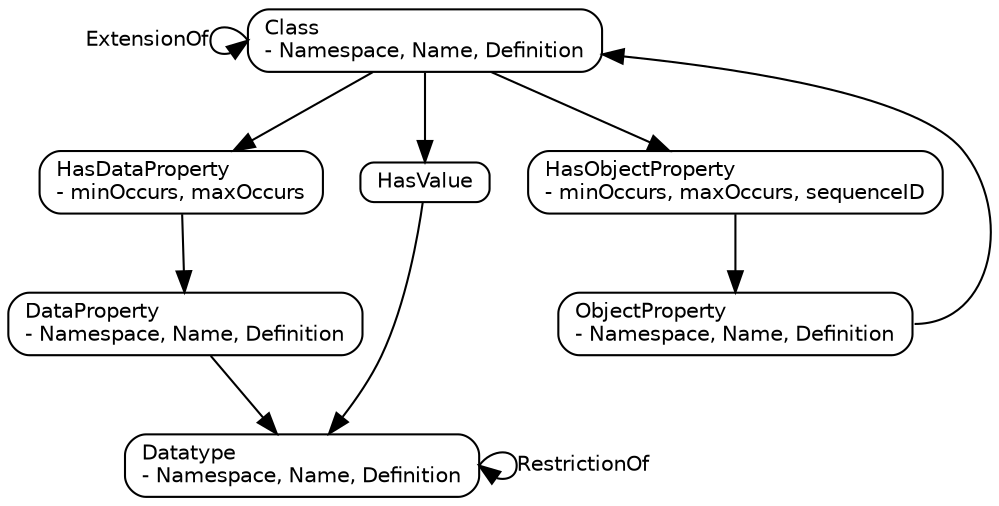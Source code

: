 digraph G {
  edge [fontname = "Helvetica", fontsize = 10, dir = forward];
  node [fontname = "Helvetica", fontsize = 10, width = 0, height = 0, label="\N\l"];
  rankdir = TB;

  node [shape=Mrecord];
  
  Class [label="\N\l- Namespace, Name, Definition\l", rank = 1];
  Class:w -> Class:w [label="ExtensionOf"];
  Class -> { HasDataProperty HasObjectProperty HasValue };
  
  ObjectProperty [label="\N\l- Namespace, Name, Definition\l"];
  ObjectProperty:e -> Class [weight=0];

  { rank = same; 
  HasValue;
  HasObjectProperty [label="\N\l- minOccurs, maxOccurs, sequenceID\l"];
  HasDataProperty [label="\N\l- minOccurs, maxOccurs\l"];
  }
  HasValue -> Datatype;

  HasObjectProperty -> ObjectProperty;

  HasDataProperty -> DataProperty;

  // data property ///////////////////////////////////////////////////////

  DataProperty [label="\N\l- Namespace, Name, Definition\l"];
  DataProperty -> Datatype;
  Datatype:e -> Datatype:e [label="RestrictionOf"];
  
  // datatype ///////////////////////////////////////////////////////

  Datatype [label="\N\l- Namespace, Name, Definition\l"];

}
